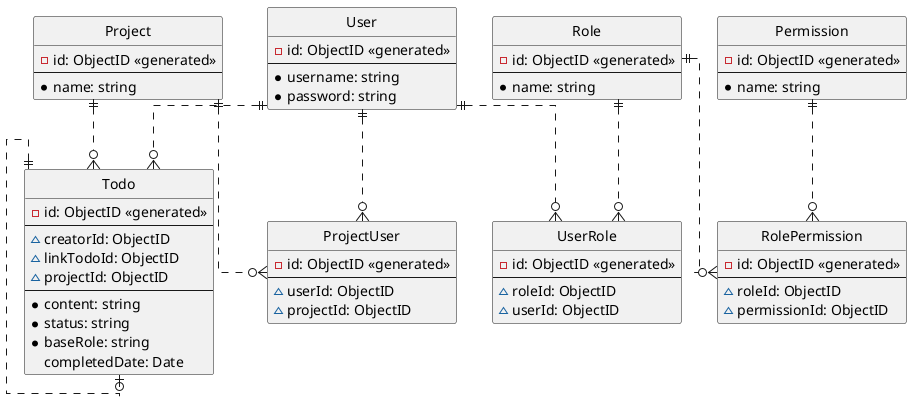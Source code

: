 @startuml TODO LIST ERD

' hide the spot
hide circle

' avoid problems with angled crows feet
skinparam linetype ortho

entity Todo {
  -id: ObjectID <<generated>>
  --
  ~creatorId: ObjectID
  ~linkTodoId: ObjectID
  ~projectId: ObjectID
  --
  *content: string
  *status: string
  *baseRole: string
  completedDate: Date
}

entity User {
  -id: ObjectID <<generated>>
  --
  *username: string
  *password: string
}

entity Role {
  -id: ObjectID <<generated>>
  --
  *name: string
}

entity UserRole{
  -id: ObjectID <<generated>>
  --
  ~roleId: ObjectID
  ~userId: ObjectID
}

entity Permission {
  -id: ObjectID <<generated>>
  --
  *name: string
}

entity RolePermission{
  -id: ObjectID <<generated>>
  --
  ~roleId: ObjectID
  ~permissionId: ObjectID
}

entity Project {
  -id: ObjectID <<generated>>
  --
  *name: string
}

entity ProjectUser {
  -id: ObjectID <<generated>>
  --
  ~userId: ObjectID
  ~projectId: ObjectID
}




' relations

User ||..o{ Todo
Project ||..o{ Todo
Todo ||..o| Todo

Project ||..o{ ProjectUser
User ||..o{ ProjectUser

Role ||..o{ RolePermission
Permission ||..o{ RolePermission

Role ||..o{ UserRole
User ||..o{ UserRole


@enduml
